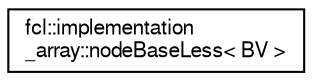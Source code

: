 digraph "Graphical Class Hierarchy"
{
  edge [fontname="FreeSans",fontsize="10",labelfontname="FreeSans",labelfontsize="10"];
  node [fontname="FreeSans",fontsize="10",shape=record];
  rankdir="LR";
  Node1 [label="fcl::implementation\l_array::nodeBaseLess\< BV \>",height=0.2,width=0.4,color="black", fillcolor="white", style="filled",URL="$a00133.html",tooltip="Functor comparing two nodes. "];
}
